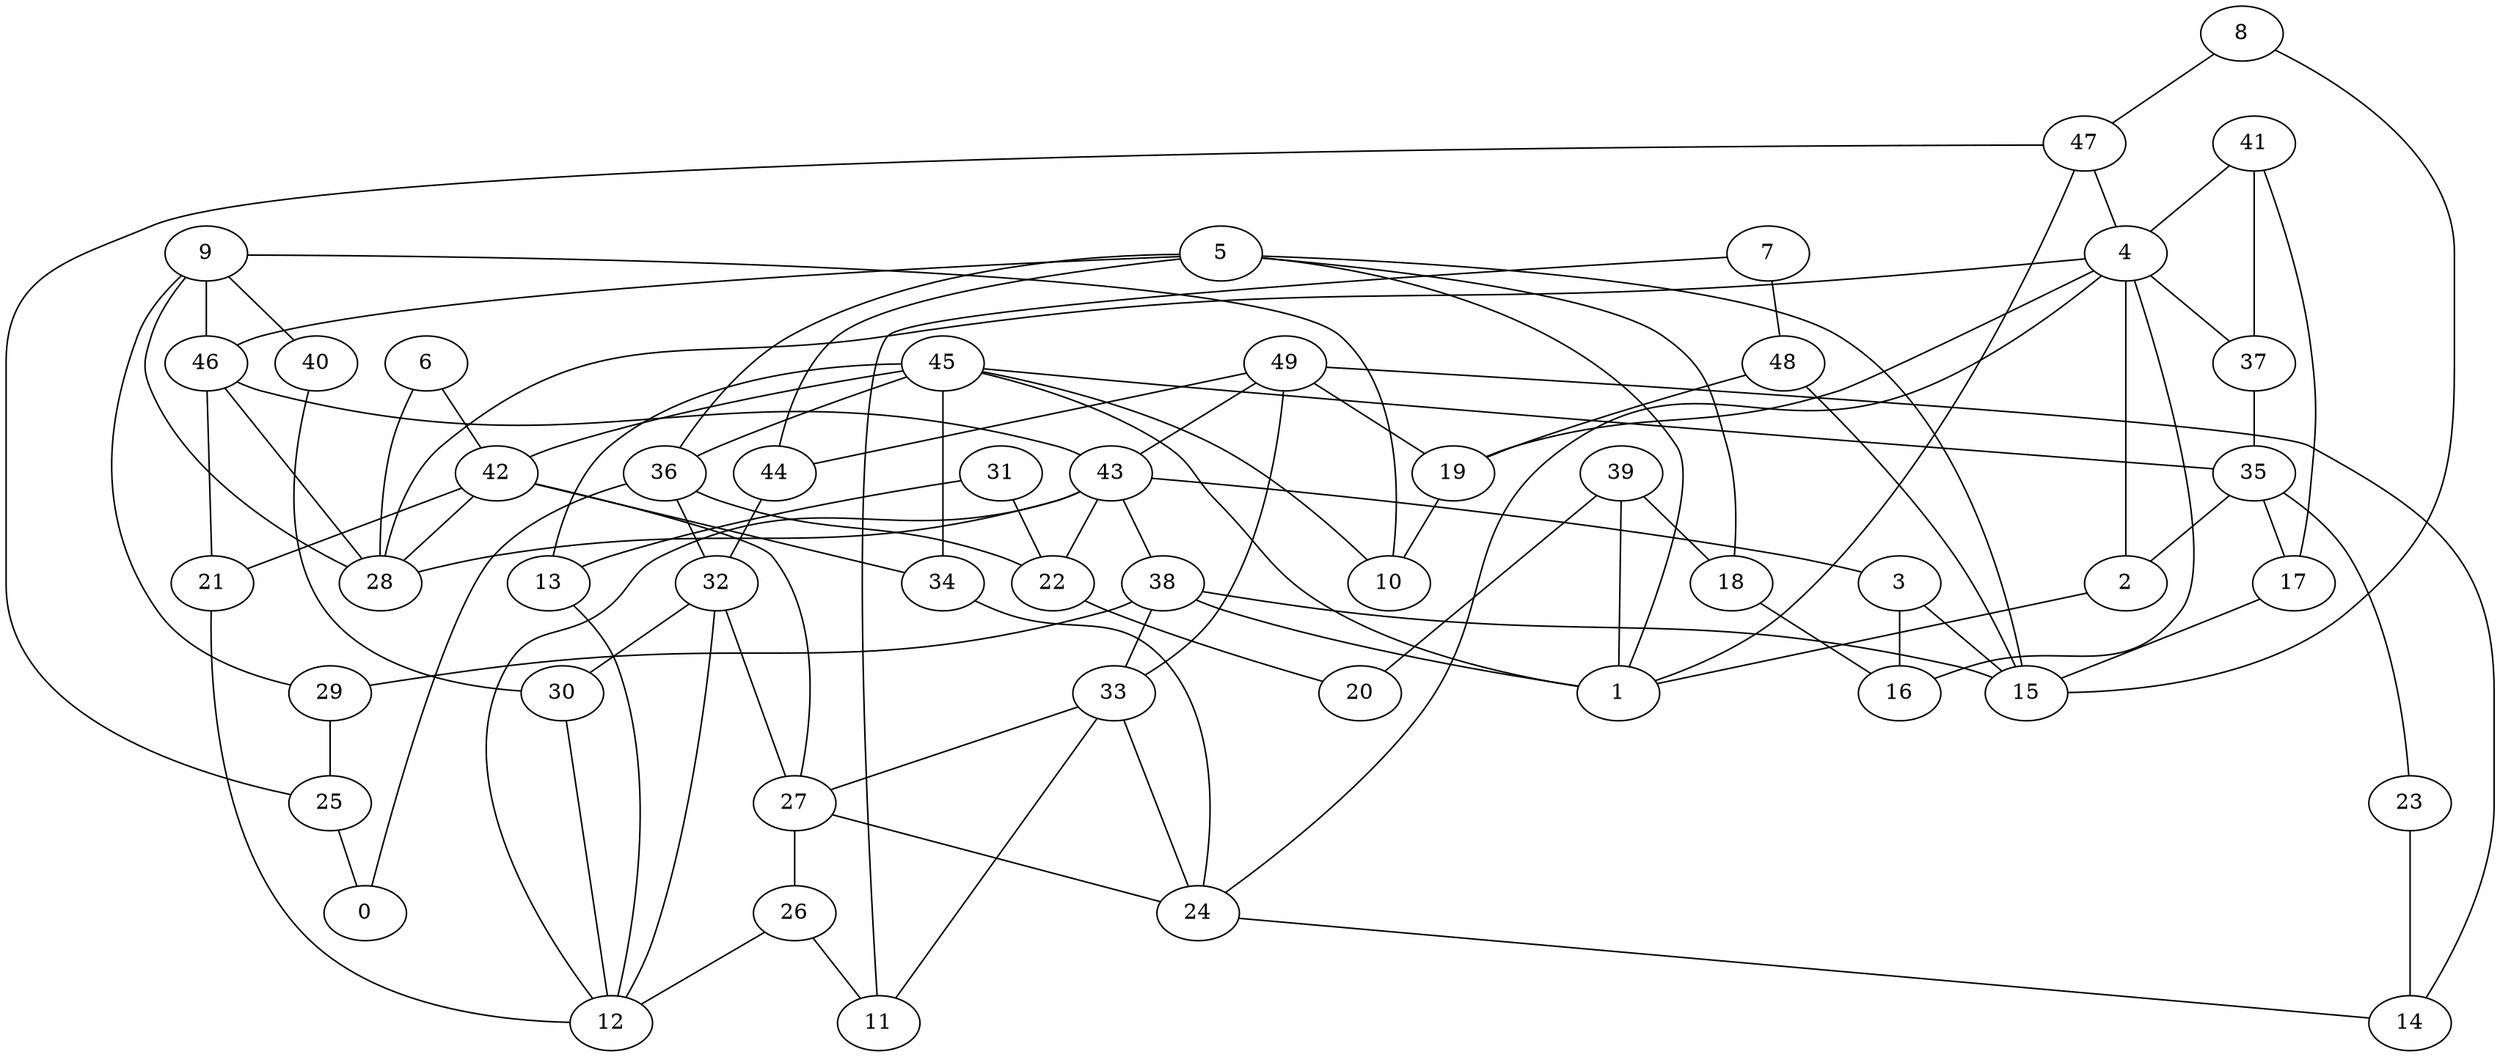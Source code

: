 digraph GG_graph {

subgraph G_graph {
edge [color = black]
"42" -> "21" [dir = none]
"42" -> "34" [dir = none]
"42" -> "28" [dir = none]
"42" -> "27" [dir = none]
"49" -> "43" [dir = none]
"49" -> "19" [dir = none]
"49" -> "14" [dir = none]
"49" -> "33" [dir = none]
"49" -> "44" [dir = none]
"23" -> "14" [dir = none]
"21" -> "12" [dir = none]
"46" -> "43" [dir = none]
"46" -> "28" [dir = none]
"46" -> "21" [dir = none]
"9" -> "40" [dir = none]
"9" -> "29" [dir = none]
"9" -> "10" [dir = none]
"9" -> "46" [dir = none]
"9" -> "28" [dir = none]
"38" -> "33" [dir = none]
"38" -> "29" [dir = none]
"38" -> "15" [dir = none]
"38" -> "1" [dir = none]
"29" -> "25" [dir = none]
"19" -> "10" [dir = none]
"41" -> "4" [dir = none]
"41" -> "17" [dir = none]
"41" -> "37" [dir = none]
"37" -> "35" [dir = none]
"32" -> "12" [dir = none]
"32" -> "30" [dir = none]
"32" -> "27" [dir = none]
"26" -> "12" [dir = none]
"26" -> "11" [dir = none]
"34" -> "24" [dir = none]
"39" -> "20" [dir = none]
"39" -> "18" [dir = none]
"39" -> "1" [dir = none]
"18" -> "16" [dir = none]
"48" -> "19" [dir = none]
"48" -> "15" [dir = none]
"24" -> "14" [dir = none]
"22" -> "20" [dir = none]
"36" -> "22" [dir = none]
"36" -> "0" [dir = none]
"36" -> "32" [dir = none]
"31" -> "13" [dir = none]
"31" -> "22" [dir = none]
"4" -> "16" [dir = none]
"4" -> "37" [dir = none]
"4" -> "24" [dir = none]
"4" -> "28" [dir = none]
"4" -> "19" [dir = none]
"4" -> "2" [dir = none]
"47" -> "25" [dir = none]
"47" -> "1" [dir = none]
"47" -> "4" [dir = none]
"44" -> "32" [dir = none]
"13" -> "12" [dir = none]
"40" -> "30" [dir = none]
"17" -> "15" [dir = none]
"7" -> "11" [dir = none]
"7" -> "48" [dir = none]
"6" -> "28" [dir = none]
"6" -> "42" [dir = none]
"45" -> "13" [dir = none]
"45" -> "1" [dir = none]
"45" -> "10" [dir = none]
"45" -> "42" [dir = none]
"45" -> "36" [dir = none]
"45" -> "35" [dir = none]
"45" -> "34" [dir = none]
"3" -> "15" [dir = none]
"3" -> "16" [dir = none]
"30" -> "12" [dir = none]
"2" -> "1" [dir = none]
"25" -> "0" [dir = none]
"8" -> "47" [dir = none]
"8" -> "15" [dir = none]
"33" -> "11" [dir = none]
"33" -> "24" [dir = none]
"33" -> "27" [dir = none]
"35" -> "17" [dir = none]
"35" -> "2" [dir = none]
"35" -> "23" [dir = none]
"27" -> "26" [dir = none]
"27" -> "24" [dir = none]
"5" -> "15" [dir = none]
"5" -> "36" [dir = none]
"5" -> "44" [dir = none]
"5" -> "46" [dir = none]
"5" -> "1" [dir = none]
"5" -> "18" [dir = none]
"43" -> "28" [dir = none]
"43" -> "38" [dir = none]
"43" -> "12" [dir = none]
"43" -> "22" [dir = none]
"43" -> "3" [dir = none]
}

}
